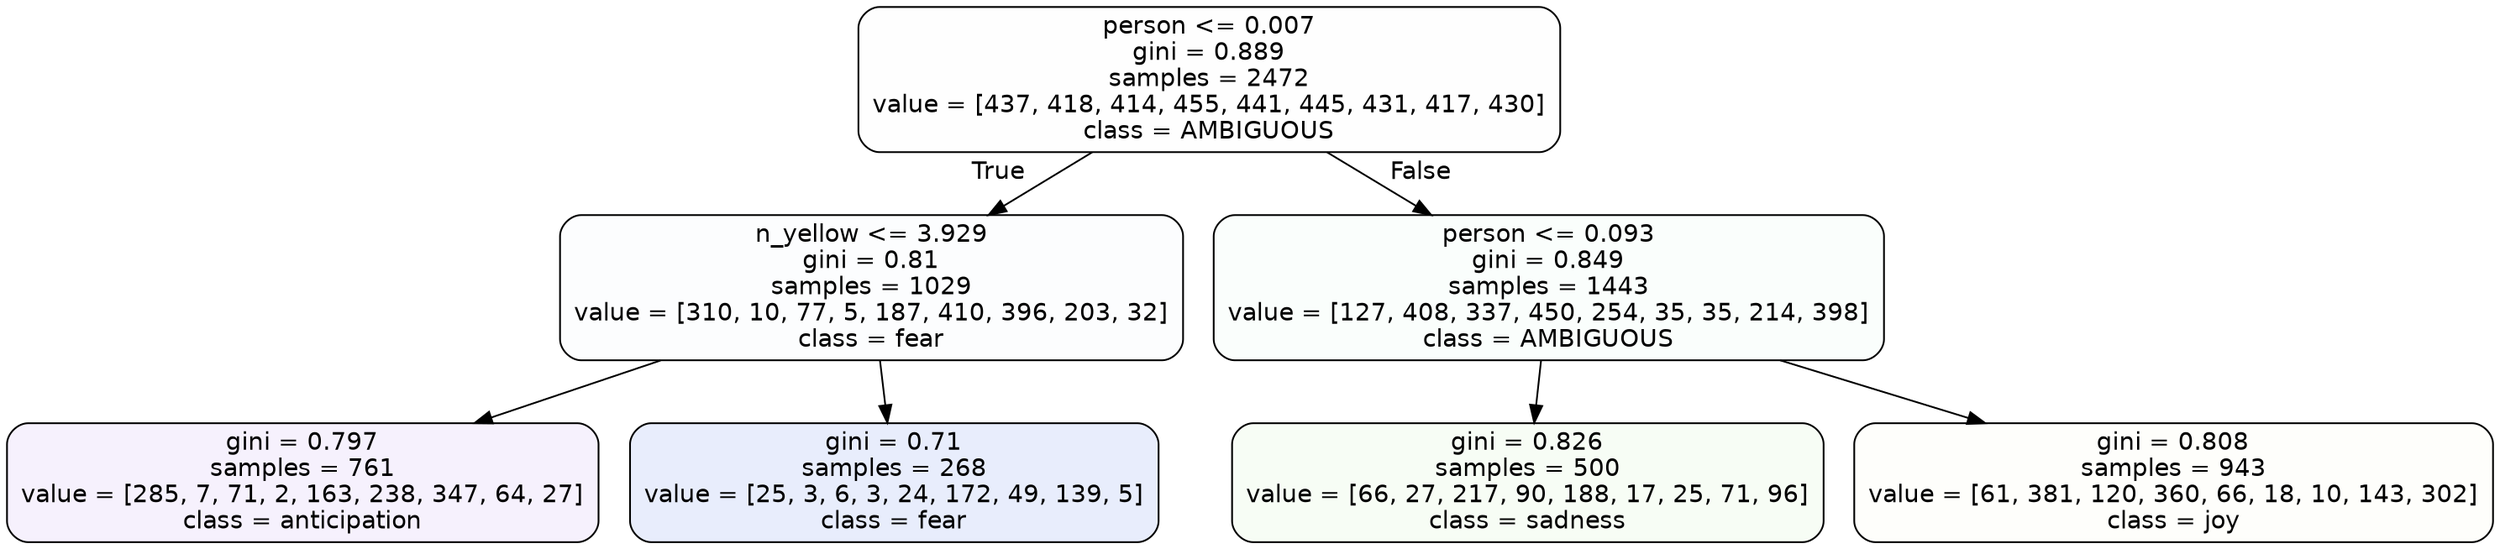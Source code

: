 digraph Tree {
node [shape=box, style="filled, rounded", color="black", fontname=helvetica] ;
edge [fontname=helvetica] ;
0 [label="person <= 0.007\ngini = 0.889\nsamples = 2472\nvalue = [437, 418, 414, 455, 441, 445, 431, 417, 430]\nclass = AMBIGUOUS", fillcolor="#39e58101"] ;
1 [label="n_yellow <= 3.929\ngini = 0.81\nsamples = 1029\nvalue = [310, 10, 77, 5, 187, 410, 396, 203, 32]\nclass = fear", fillcolor="#3964e503"] ;
0 -> 1 [labeldistance=2.5, labelangle=45, headlabel="True"] ;
2 [label="gini = 0.797\nsamples = 761\nvalue = [285, 7, 71, 2, 163, 238, 347, 64, 27]\nclass = anticipation", fillcolor="#8139e511"] ;
1 -> 2 ;
3 [label="gini = 0.71\nsamples = 268\nvalue = [25, 3, 6, 3, 24, 172, 49, 139, 5]\nclass = fear", fillcolor="#3964e51d"] ;
1 -> 3 ;
4 [label="person <= 0.093\ngini = 0.849\nsamples = 1443\nvalue = [127, 408, 337, 450, 254, 35, 35, 214, 398]\nclass = AMBIGUOUS", fillcolor="#39e58106"] ;
0 -> 4 [labeldistance=2.5, labelangle=-45, headlabel="False"] ;
5 [label="gini = 0.826\nsamples = 500\nvalue = [66, 27, 217, 90, 188, 17, 25, 71, 96]\nclass = sadness", fillcolor="#64e5390c"] ;
4 -> 5 ;
6 [label="gini = 0.808\nsamples = 943\nvalue = [61, 381, 120, 360, 66, 18, 10, 143, 302]\nclass = joy", fillcolor="#d7e53905"] ;
4 -> 6 ;
}